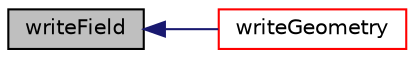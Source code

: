 digraph "writeField"
{
  bgcolor="transparent";
  edge [fontname="Helvetica",fontsize="10",labelfontname="Helvetica",labelfontsize="10"];
  node [fontname="Helvetica",fontsize="10",shape=record];
  rankdir="LR";
  Node1360 [label="writeField",height=0.2,width=0.4,color="black", fillcolor="grey75", style="filled", fontcolor="black"];
  Node1360 -> Node1361 [dir="back",color="midnightblue",fontsize="10",style="solid",fontname="Helvetica"];
  Node1361 [label="writeGeometry",height=0.2,width=0.4,color="red",URL="$a22045.html#aa244e705f8f60b77d5b53fe84933466d",tooltip="Write geometry. "];
}
